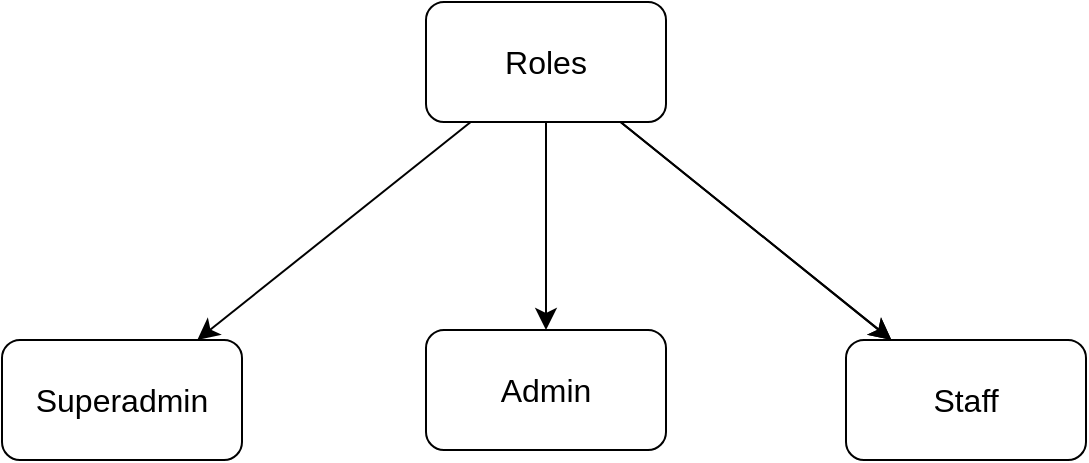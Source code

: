 <mxfile version="22.1.3" type="github">
  <diagram name="Page-1" id="xPQSgJdQ-0BIrzosDiCn">
    <mxGraphModel dx="2712" dy="1531" grid="0" gridSize="10" guides="1" tooltips="1" connect="1" arrows="1" fold="1" page="0" pageScale="1" pageWidth="850" pageHeight="1100" math="0" shadow="0">
      <root>
        <mxCell id="0" />
        <mxCell id="1" parent="0" />
        <mxCell id="jIVD_tidQnZHqENUoHdZ-3" value="" style="edgeStyle=none;curved=1;rounded=0;orthogonalLoop=1;jettySize=auto;html=1;fontSize=12;startSize=8;endSize=8;" edge="1" parent="1" source="jIVD_tidQnZHqENUoHdZ-1" target="jIVD_tidQnZHqENUoHdZ-2">
          <mxGeometry relative="1" as="geometry" />
        </mxCell>
        <mxCell id="jIVD_tidQnZHqENUoHdZ-5" value="" style="edgeStyle=none;curved=1;rounded=0;orthogonalLoop=1;jettySize=auto;html=1;fontSize=12;startSize=8;endSize=8;" edge="1" parent="1" source="jIVD_tidQnZHqENUoHdZ-1" target="jIVD_tidQnZHqENUoHdZ-4">
          <mxGeometry relative="1" as="geometry" />
        </mxCell>
        <mxCell id="jIVD_tidQnZHqENUoHdZ-6" value="" style="edgeStyle=none;curved=1;rounded=0;orthogonalLoop=1;jettySize=auto;html=1;fontSize=12;startSize=8;endSize=8;" edge="1" parent="1" source="jIVD_tidQnZHqENUoHdZ-1" target="jIVD_tidQnZHqENUoHdZ-4">
          <mxGeometry relative="1" as="geometry" />
        </mxCell>
        <mxCell id="jIVD_tidQnZHqENUoHdZ-8" value="" style="edgeStyle=none;curved=1;rounded=0;orthogonalLoop=1;jettySize=auto;html=1;fontSize=12;startSize=8;endSize=8;" edge="1" parent="1" source="jIVD_tidQnZHqENUoHdZ-1" target="jIVD_tidQnZHqENUoHdZ-7">
          <mxGeometry relative="1" as="geometry" />
        </mxCell>
        <mxCell id="jIVD_tidQnZHqENUoHdZ-1" value="Roles" style="rounded=1;whiteSpace=wrap;html=1;fontSize=16;" vertex="1" parent="1">
          <mxGeometry x="-418" y="-182" width="120" height="60" as="geometry" />
        </mxCell>
        <mxCell id="jIVD_tidQnZHqENUoHdZ-2" value="Superadmin" style="rounded=1;whiteSpace=wrap;html=1;fontSize=16;" vertex="1" parent="1">
          <mxGeometry x="-630" y="-13" width="120" height="60" as="geometry" />
        </mxCell>
        <mxCell id="jIVD_tidQnZHqENUoHdZ-4" value="Staff" style="rounded=1;whiteSpace=wrap;html=1;fontSize=16;" vertex="1" parent="1">
          <mxGeometry x="-208" y="-13" width="120" height="60" as="geometry" />
        </mxCell>
        <mxCell id="jIVD_tidQnZHqENUoHdZ-7" value="Admin" style="rounded=1;whiteSpace=wrap;html=1;fontSize=16;" vertex="1" parent="1">
          <mxGeometry x="-418" y="-18" width="120" height="60" as="geometry" />
        </mxCell>
      </root>
    </mxGraphModel>
  </diagram>
</mxfile>
